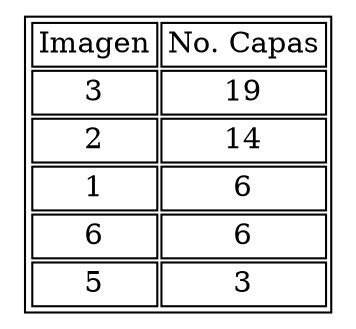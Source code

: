 digraph G {
node[shape = plaintext]
a[ label =<
<TABLE style="border-collapse: collapse; width: 100%; height: 126px;" border="1">
<TR>
<TD style="width: 20%; text-align: center;">Imagen</TD>
<TD style="width: 20%; text-align: center;">No. Capas</TD>
</TR>
<TR>
<TD style="width: 20%; text-align: center;">3</TD>
<TD style="width: 20%; text-align: center;">19</TD>
</TR>
<TR>
<TD style="width: 20%; text-align: center;">2</TD>
<TD style="width: 20%; text-align: center;">14</TD>
</TR>
<TR>
<TD style="width: 20%; text-align: center;">1</TD>
<TD style="width: 20%; text-align: center;">6</TD>
</TR>
<TR>
<TD style="width: 20%; text-align: center;">6</TD>
<TD style="width: 20%; text-align: center;">6</TD>
</TR>
<TR>
<TD style="width: 20%; text-align: center;">5</TD>
<TD style="width: 20%; text-align: center;">3</TD>
</TR>
</TABLE>
>]
}
